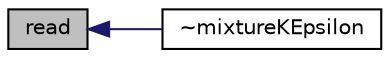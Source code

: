 digraph "read"
{
  bgcolor="transparent";
  edge [fontname="Helvetica",fontsize="10",labelfontname="Helvetica",labelfontsize="10"];
  node [fontname="Helvetica",fontsize="10",shape=record];
  rankdir="LR";
  Node485 [label="read",height=0.2,width=0.4,color="black", fillcolor="grey75", style="filled", fontcolor="black"];
  Node485 -> Node486 [dir="back",color="midnightblue",fontsize="10",style="solid",fontname="Helvetica"];
  Node486 [label="~mixtureKEpsilon",height=0.2,width=0.4,color="black",URL="$a32109.html#ae6ef2c36e578a861d5971b95f45ce9a0",tooltip="Destructor. "];
}
